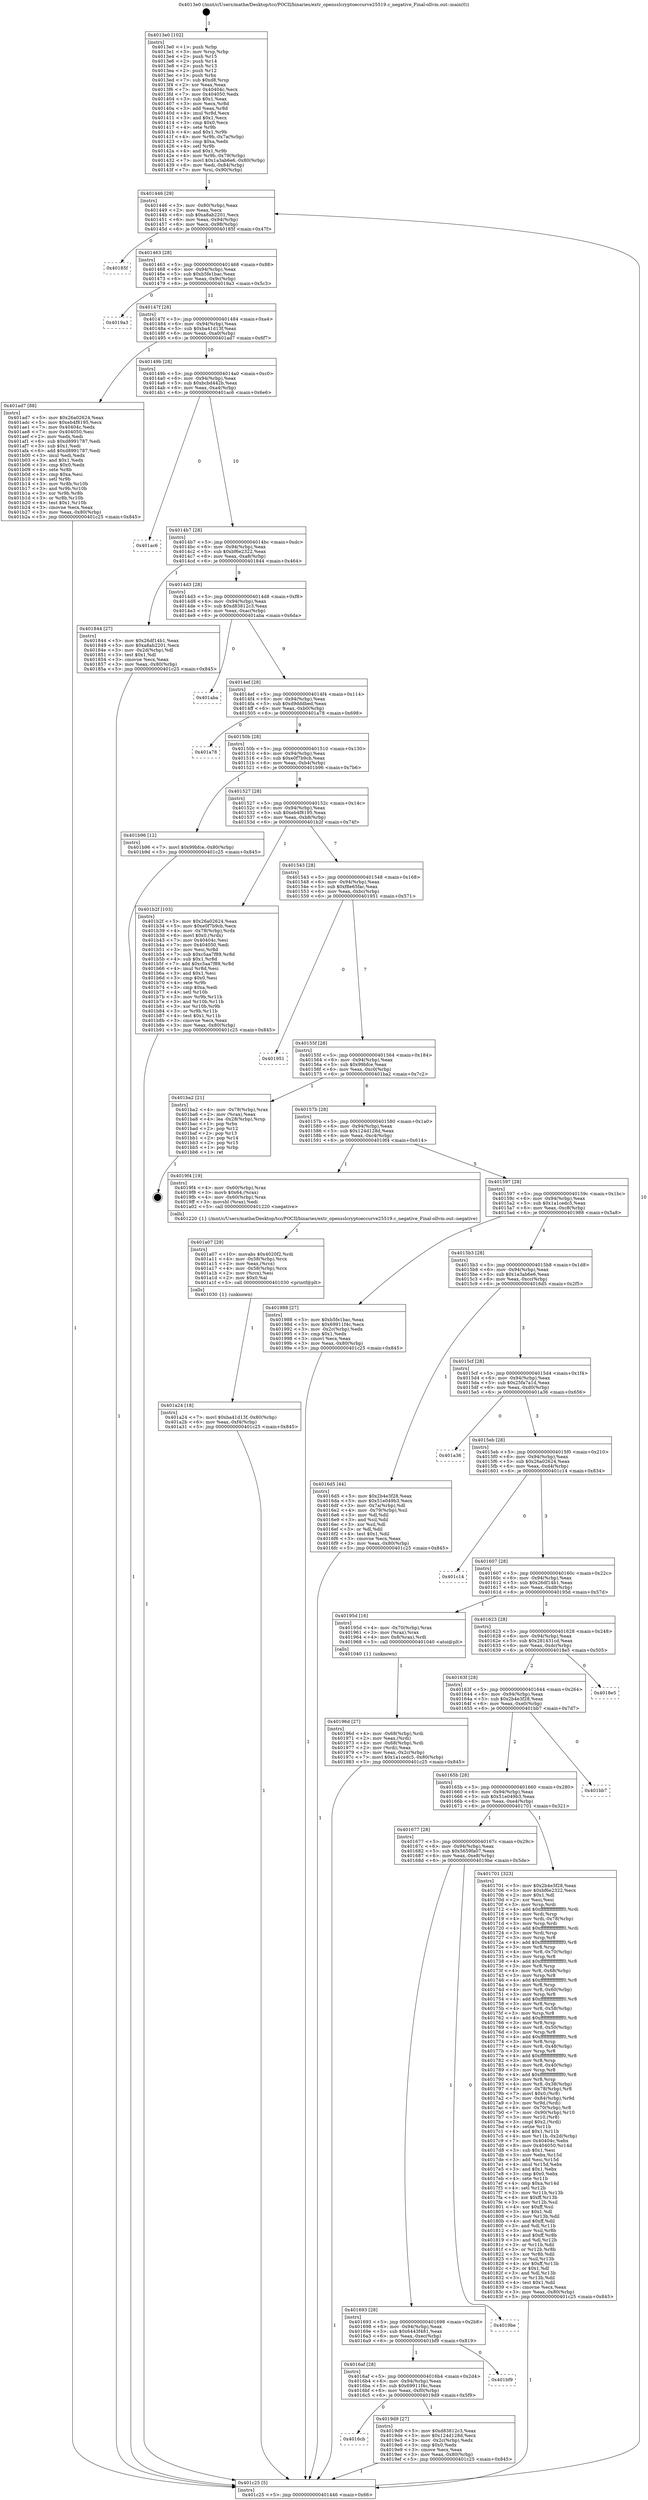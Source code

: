 digraph "0x4013e0" {
  label = "0x4013e0 (/mnt/c/Users/mathe/Desktop/tcc/POCII/binaries/extr_opensslcryptoeccurve25519.c_negative_Final-ollvm.out::main(0))"
  labelloc = "t"
  node[shape=record]

  Entry [label="",width=0.3,height=0.3,shape=circle,fillcolor=black,style=filled]
  "0x401446" [label="{
     0x401446 [29]\l
     | [instrs]\l
     &nbsp;&nbsp;0x401446 \<+3\>: mov -0x80(%rbp),%eax\l
     &nbsp;&nbsp;0x401449 \<+2\>: mov %eax,%ecx\l
     &nbsp;&nbsp;0x40144b \<+6\>: sub $0xa8ab2201,%ecx\l
     &nbsp;&nbsp;0x401451 \<+6\>: mov %eax,-0x94(%rbp)\l
     &nbsp;&nbsp;0x401457 \<+6\>: mov %ecx,-0x98(%rbp)\l
     &nbsp;&nbsp;0x40145d \<+6\>: je 000000000040185f \<main+0x47f\>\l
  }"]
  "0x40185f" [label="{
     0x40185f\l
  }", style=dashed]
  "0x401463" [label="{
     0x401463 [28]\l
     | [instrs]\l
     &nbsp;&nbsp;0x401463 \<+5\>: jmp 0000000000401468 \<main+0x88\>\l
     &nbsp;&nbsp;0x401468 \<+6\>: mov -0x94(%rbp),%eax\l
     &nbsp;&nbsp;0x40146e \<+5\>: sub $0xb5fe1bac,%eax\l
     &nbsp;&nbsp;0x401473 \<+6\>: mov %eax,-0x9c(%rbp)\l
     &nbsp;&nbsp;0x401479 \<+6\>: je 00000000004019a3 \<main+0x5c3\>\l
  }"]
  Exit [label="",width=0.3,height=0.3,shape=circle,fillcolor=black,style=filled,peripheries=2]
  "0x4019a3" [label="{
     0x4019a3\l
  }", style=dashed]
  "0x40147f" [label="{
     0x40147f [28]\l
     | [instrs]\l
     &nbsp;&nbsp;0x40147f \<+5\>: jmp 0000000000401484 \<main+0xa4\>\l
     &nbsp;&nbsp;0x401484 \<+6\>: mov -0x94(%rbp),%eax\l
     &nbsp;&nbsp;0x40148a \<+5\>: sub $0xba41d13f,%eax\l
     &nbsp;&nbsp;0x40148f \<+6\>: mov %eax,-0xa0(%rbp)\l
     &nbsp;&nbsp;0x401495 \<+6\>: je 0000000000401ad7 \<main+0x6f7\>\l
  }"]
  "0x401a24" [label="{
     0x401a24 [18]\l
     | [instrs]\l
     &nbsp;&nbsp;0x401a24 \<+7\>: movl $0xba41d13f,-0x80(%rbp)\l
     &nbsp;&nbsp;0x401a2b \<+6\>: mov %eax,-0xf4(%rbp)\l
     &nbsp;&nbsp;0x401a31 \<+5\>: jmp 0000000000401c25 \<main+0x845\>\l
  }"]
  "0x401ad7" [label="{
     0x401ad7 [88]\l
     | [instrs]\l
     &nbsp;&nbsp;0x401ad7 \<+5\>: mov $0x26a02624,%eax\l
     &nbsp;&nbsp;0x401adc \<+5\>: mov $0xeb4f8195,%ecx\l
     &nbsp;&nbsp;0x401ae1 \<+7\>: mov 0x40404c,%edx\l
     &nbsp;&nbsp;0x401ae8 \<+7\>: mov 0x404050,%esi\l
     &nbsp;&nbsp;0x401aef \<+2\>: mov %edx,%edi\l
     &nbsp;&nbsp;0x401af1 \<+6\>: sub $0xd8991787,%edi\l
     &nbsp;&nbsp;0x401af7 \<+3\>: sub $0x1,%edi\l
     &nbsp;&nbsp;0x401afa \<+6\>: add $0xd8991787,%edi\l
     &nbsp;&nbsp;0x401b00 \<+3\>: imul %edi,%edx\l
     &nbsp;&nbsp;0x401b03 \<+3\>: and $0x1,%edx\l
     &nbsp;&nbsp;0x401b06 \<+3\>: cmp $0x0,%edx\l
     &nbsp;&nbsp;0x401b09 \<+4\>: sete %r8b\l
     &nbsp;&nbsp;0x401b0d \<+3\>: cmp $0xa,%esi\l
     &nbsp;&nbsp;0x401b10 \<+4\>: setl %r9b\l
     &nbsp;&nbsp;0x401b14 \<+3\>: mov %r8b,%r10b\l
     &nbsp;&nbsp;0x401b17 \<+3\>: and %r9b,%r10b\l
     &nbsp;&nbsp;0x401b1a \<+3\>: xor %r9b,%r8b\l
     &nbsp;&nbsp;0x401b1d \<+3\>: or %r8b,%r10b\l
     &nbsp;&nbsp;0x401b20 \<+4\>: test $0x1,%r10b\l
     &nbsp;&nbsp;0x401b24 \<+3\>: cmovne %ecx,%eax\l
     &nbsp;&nbsp;0x401b27 \<+3\>: mov %eax,-0x80(%rbp)\l
     &nbsp;&nbsp;0x401b2a \<+5\>: jmp 0000000000401c25 \<main+0x845\>\l
  }"]
  "0x40149b" [label="{
     0x40149b [28]\l
     | [instrs]\l
     &nbsp;&nbsp;0x40149b \<+5\>: jmp 00000000004014a0 \<main+0xc0\>\l
     &nbsp;&nbsp;0x4014a0 \<+6\>: mov -0x94(%rbp),%eax\l
     &nbsp;&nbsp;0x4014a6 \<+5\>: sub $0xbcbd442b,%eax\l
     &nbsp;&nbsp;0x4014ab \<+6\>: mov %eax,-0xa4(%rbp)\l
     &nbsp;&nbsp;0x4014b1 \<+6\>: je 0000000000401ac6 \<main+0x6e6\>\l
  }"]
  "0x401a07" [label="{
     0x401a07 [29]\l
     | [instrs]\l
     &nbsp;&nbsp;0x401a07 \<+10\>: movabs $0x4020f2,%rdi\l
     &nbsp;&nbsp;0x401a11 \<+4\>: mov -0x58(%rbp),%rcx\l
     &nbsp;&nbsp;0x401a15 \<+2\>: mov %eax,(%rcx)\l
     &nbsp;&nbsp;0x401a17 \<+4\>: mov -0x58(%rbp),%rcx\l
     &nbsp;&nbsp;0x401a1b \<+2\>: mov (%rcx),%esi\l
     &nbsp;&nbsp;0x401a1d \<+2\>: mov $0x0,%al\l
     &nbsp;&nbsp;0x401a1f \<+5\>: call 0000000000401030 \<printf@plt\>\l
     | [calls]\l
     &nbsp;&nbsp;0x401030 \{1\} (unknown)\l
  }"]
  "0x401ac6" [label="{
     0x401ac6\l
  }", style=dashed]
  "0x4014b7" [label="{
     0x4014b7 [28]\l
     | [instrs]\l
     &nbsp;&nbsp;0x4014b7 \<+5\>: jmp 00000000004014bc \<main+0xdc\>\l
     &nbsp;&nbsp;0x4014bc \<+6\>: mov -0x94(%rbp),%eax\l
     &nbsp;&nbsp;0x4014c2 \<+5\>: sub $0xbf6e2322,%eax\l
     &nbsp;&nbsp;0x4014c7 \<+6\>: mov %eax,-0xa8(%rbp)\l
     &nbsp;&nbsp;0x4014cd \<+6\>: je 0000000000401844 \<main+0x464\>\l
  }"]
  "0x4016cb" [label="{
     0x4016cb\l
  }", style=dashed]
  "0x401844" [label="{
     0x401844 [27]\l
     | [instrs]\l
     &nbsp;&nbsp;0x401844 \<+5\>: mov $0x26df14b1,%eax\l
     &nbsp;&nbsp;0x401849 \<+5\>: mov $0xa8ab2201,%ecx\l
     &nbsp;&nbsp;0x40184e \<+3\>: mov -0x2d(%rbp),%dl\l
     &nbsp;&nbsp;0x401851 \<+3\>: test $0x1,%dl\l
     &nbsp;&nbsp;0x401854 \<+3\>: cmovne %ecx,%eax\l
     &nbsp;&nbsp;0x401857 \<+3\>: mov %eax,-0x80(%rbp)\l
     &nbsp;&nbsp;0x40185a \<+5\>: jmp 0000000000401c25 \<main+0x845\>\l
  }"]
  "0x4014d3" [label="{
     0x4014d3 [28]\l
     | [instrs]\l
     &nbsp;&nbsp;0x4014d3 \<+5\>: jmp 00000000004014d8 \<main+0xf8\>\l
     &nbsp;&nbsp;0x4014d8 \<+6\>: mov -0x94(%rbp),%eax\l
     &nbsp;&nbsp;0x4014de \<+5\>: sub $0xd83812c3,%eax\l
     &nbsp;&nbsp;0x4014e3 \<+6\>: mov %eax,-0xac(%rbp)\l
     &nbsp;&nbsp;0x4014e9 \<+6\>: je 0000000000401aba \<main+0x6da\>\l
  }"]
  "0x4019d9" [label="{
     0x4019d9 [27]\l
     | [instrs]\l
     &nbsp;&nbsp;0x4019d9 \<+5\>: mov $0xd83812c3,%eax\l
     &nbsp;&nbsp;0x4019de \<+5\>: mov $0x124d128d,%ecx\l
     &nbsp;&nbsp;0x4019e3 \<+3\>: mov -0x2c(%rbp),%edx\l
     &nbsp;&nbsp;0x4019e6 \<+3\>: cmp $0x0,%edx\l
     &nbsp;&nbsp;0x4019e9 \<+3\>: cmove %ecx,%eax\l
     &nbsp;&nbsp;0x4019ec \<+3\>: mov %eax,-0x80(%rbp)\l
     &nbsp;&nbsp;0x4019ef \<+5\>: jmp 0000000000401c25 \<main+0x845\>\l
  }"]
  "0x401aba" [label="{
     0x401aba\l
  }", style=dashed]
  "0x4014ef" [label="{
     0x4014ef [28]\l
     | [instrs]\l
     &nbsp;&nbsp;0x4014ef \<+5\>: jmp 00000000004014f4 \<main+0x114\>\l
     &nbsp;&nbsp;0x4014f4 \<+6\>: mov -0x94(%rbp),%eax\l
     &nbsp;&nbsp;0x4014fa \<+5\>: sub $0xd9dddbed,%eax\l
     &nbsp;&nbsp;0x4014ff \<+6\>: mov %eax,-0xb0(%rbp)\l
     &nbsp;&nbsp;0x401505 \<+6\>: je 0000000000401a78 \<main+0x698\>\l
  }"]
  "0x4016af" [label="{
     0x4016af [28]\l
     | [instrs]\l
     &nbsp;&nbsp;0x4016af \<+5\>: jmp 00000000004016b4 \<main+0x2d4\>\l
     &nbsp;&nbsp;0x4016b4 \<+6\>: mov -0x94(%rbp),%eax\l
     &nbsp;&nbsp;0x4016ba \<+5\>: sub $0x69911f4c,%eax\l
     &nbsp;&nbsp;0x4016bf \<+6\>: mov %eax,-0xf0(%rbp)\l
     &nbsp;&nbsp;0x4016c5 \<+6\>: je 00000000004019d9 \<main+0x5f9\>\l
  }"]
  "0x401a78" [label="{
     0x401a78\l
  }", style=dashed]
  "0x40150b" [label="{
     0x40150b [28]\l
     | [instrs]\l
     &nbsp;&nbsp;0x40150b \<+5\>: jmp 0000000000401510 \<main+0x130\>\l
     &nbsp;&nbsp;0x401510 \<+6\>: mov -0x94(%rbp),%eax\l
     &nbsp;&nbsp;0x401516 \<+5\>: sub $0xe0f7b9cb,%eax\l
     &nbsp;&nbsp;0x40151b \<+6\>: mov %eax,-0xb4(%rbp)\l
     &nbsp;&nbsp;0x401521 \<+6\>: je 0000000000401b96 \<main+0x7b6\>\l
  }"]
  "0x401bf9" [label="{
     0x401bf9\l
  }", style=dashed]
  "0x401b96" [label="{
     0x401b96 [12]\l
     | [instrs]\l
     &nbsp;&nbsp;0x401b96 \<+7\>: movl $0x99bfce,-0x80(%rbp)\l
     &nbsp;&nbsp;0x401b9d \<+5\>: jmp 0000000000401c25 \<main+0x845\>\l
  }"]
  "0x401527" [label="{
     0x401527 [28]\l
     | [instrs]\l
     &nbsp;&nbsp;0x401527 \<+5\>: jmp 000000000040152c \<main+0x14c\>\l
     &nbsp;&nbsp;0x40152c \<+6\>: mov -0x94(%rbp),%eax\l
     &nbsp;&nbsp;0x401532 \<+5\>: sub $0xeb4f8195,%eax\l
     &nbsp;&nbsp;0x401537 \<+6\>: mov %eax,-0xb8(%rbp)\l
     &nbsp;&nbsp;0x40153d \<+6\>: je 0000000000401b2f \<main+0x74f\>\l
  }"]
  "0x401693" [label="{
     0x401693 [28]\l
     | [instrs]\l
     &nbsp;&nbsp;0x401693 \<+5\>: jmp 0000000000401698 \<main+0x2b8\>\l
     &nbsp;&nbsp;0x401698 \<+6\>: mov -0x94(%rbp),%eax\l
     &nbsp;&nbsp;0x40169e \<+5\>: sub $0x6443f481,%eax\l
     &nbsp;&nbsp;0x4016a3 \<+6\>: mov %eax,-0xec(%rbp)\l
     &nbsp;&nbsp;0x4016a9 \<+6\>: je 0000000000401bf9 \<main+0x819\>\l
  }"]
  "0x401b2f" [label="{
     0x401b2f [103]\l
     | [instrs]\l
     &nbsp;&nbsp;0x401b2f \<+5\>: mov $0x26a02624,%eax\l
     &nbsp;&nbsp;0x401b34 \<+5\>: mov $0xe0f7b9cb,%ecx\l
     &nbsp;&nbsp;0x401b39 \<+4\>: mov -0x78(%rbp),%rdx\l
     &nbsp;&nbsp;0x401b3d \<+6\>: movl $0x0,(%rdx)\l
     &nbsp;&nbsp;0x401b43 \<+7\>: mov 0x40404c,%esi\l
     &nbsp;&nbsp;0x401b4a \<+7\>: mov 0x404050,%edi\l
     &nbsp;&nbsp;0x401b51 \<+3\>: mov %esi,%r8d\l
     &nbsp;&nbsp;0x401b54 \<+7\>: sub $0xc5aa7f89,%r8d\l
     &nbsp;&nbsp;0x401b5b \<+4\>: sub $0x1,%r8d\l
     &nbsp;&nbsp;0x401b5f \<+7\>: add $0xc5aa7f89,%r8d\l
     &nbsp;&nbsp;0x401b66 \<+4\>: imul %r8d,%esi\l
     &nbsp;&nbsp;0x401b6a \<+3\>: and $0x1,%esi\l
     &nbsp;&nbsp;0x401b6d \<+3\>: cmp $0x0,%esi\l
     &nbsp;&nbsp;0x401b70 \<+4\>: sete %r9b\l
     &nbsp;&nbsp;0x401b74 \<+3\>: cmp $0xa,%edi\l
     &nbsp;&nbsp;0x401b77 \<+4\>: setl %r10b\l
     &nbsp;&nbsp;0x401b7b \<+3\>: mov %r9b,%r11b\l
     &nbsp;&nbsp;0x401b7e \<+3\>: and %r10b,%r11b\l
     &nbsp;&nbsp;0x401b81 \<+3\>: xor %r10b,%r9b\l
     &nbsp;&nbsp;0x401b84 \<+3\>: or %r9b,%r11b\l
     &nbsp;&nbsp;0x401b87 \<+4\>: test $0x1,%r11b\l
     &nbsp;&nbsp;0x401b8b \<+3\>: cmovne %ecx,%eax\l
     &nbsp;&nbsp;0x401b8e \<+3\>: mov %eax,-0x80(%rbp)\l
     &nbsp;&nbsp;0x401b91 \<+5\>: jmp 0000000000401c25 \<main+0x845\>\l
  }"]
  "0x401543" [label="{
     0x401543 [28]\l
     | [instrs]\l
     &nbsp;&nbsp;0x401543 \<+5\>: jmp 0000000000401548 \<main+0x168\>\l
     &nbsp;&nbsp;0x401548 \<+6\>: mov -0x94(%rbp),%eax\l
     &nbsp;&nbsp;0x40154e \<+5\>: sub $0xf8e65fac,%eax\l
     &nbsp;&nbsp;0x401553 \<+6\>: mov %eax,-0xbc(%rbp)\l
     &nbsp;&nbsp;0x401559 \<+6\>: je 0000000000401951 \<main+0x571\>\l
  }"]
  "0x4019be" [label="{
     0x4019be\l
  }", style=dashed]
  "0x401951" [label="{
     0x401951\l
  }", style=dashed]
  "0x40155f" [label="{
     0x40155f [28]\l
     | [instrs]\l
     &nbsp;&nbsp;0x40155f \<+5\>: jmp 0000000000401564 \<main+0x184\>\l
     &nbsp;&nbsp;0x401564 \<+6\>: mov -0x94(%rbp),%eax\l
     &nbsp;&nbsp;0x40156a \<+5\>: sub $0x99bfce,%eax\l
     &nbsp;&nbsp;0x40156f \<+6\>: mov %eax,-0xc0(%rbp)\l
     &nbsp;&nbsp;0x401575 \<+6\>: je 0000000000401ba2 \<main+0x7c2\>\l
  }"]
  "0x40196d" [label="{
     0x40196d [27]\l
     | [instrs]\l
     &nbsp;&nbsp;0x40196d \<+4\>: mov -0x68(%rbp),%rdi\l
     &nbsp;&nbsp;0x401971 \<+2\>: mov %eax,(%rdi)\l
     &nbsp;&nbsp;0x401973 \<+4\>: mov -0x68(%rbp),%rdi\l
     &nbsp;&nbsp;0x401977 \<+2\>: mov (%rdi),%eax\l
     &nbsp;&nbsp;0x401979 \<+3\>: mov %eax,-0x2c(%rbp)\l
     &nbsp;&nbsp;0x40197c \<+7\>: movl $0x1a1cedc5,-0x80(%rbp)\l
     &nbsp;&nbsp;0x401983 \<+5\>: jmp 0000000000401c25 \<main+0x845\>\l
  }"]
  "0x401ba2" [label="{
     0x401ba2 [21]\l
     | [instrs]\l
     &nbsp;&nbsp;0x401ba2 \<+4\>: mov -0x78(%rbp),%rax\l
     &nbsp;&nbsp;0x401ba6 \<+2\>: mov (%rax),%eax\l
     &nbsp;&nbsp;0x401ba8 \<+4\>: lea -0x28(%rbp),%rsp\l
     &nbsp;&nbsp;0x401bac \<+1\>: pop %rbx\l
     &nbsp;&nbsp;0x401bad \<+2\>: pop %r12\l
     &nbsp;&nbsp;0x401baf \<+2\>: pop %r13\l
     &nbsp;&nbsp;0x401bb1 \<+2\>: pop %r14\l
     &nbsp;&nbsp;0x401bb3 \<+2\>: pop %r15\l
     &nbsp;&nbsp;0x401bb5 \<+1\>: pop %rbp\l
     &nbsp;&nbsp;0x401bb6 \<+1\>: ret\l
  }"]
  "0x40157b" [label="{
     0x40157b [28]\l
     | [instrs]\l
     &nbsp;&nbsp;0x40157b \<+5\>: jmp 0000000000401580 \<main+0x1a0\>\l
     &nbsp;&nbsp;0x401580 \<+6\>: mov -0x94(%rbp),%eax\l
     &nbsp;&nbsp;0x401586 \<+5\>: sub $0x124d128d,%eax\l
     &nbsp;&nbsp;0x40158b \<+6\>: mov %eax,-0xc4(%rbp)\l
     &nbsp;&nbsp;0x401591 \<+6\>: je 00000000004019f4 \<main+0x614\>\l
  }"]
  "0x401677" [label="{
     0x401677 [28]\l
     | [instrs]\l
     &nbsp;&nbsp;0x401677 \<+5\>: jmp 000000000040167c \<main+0x29c\>\l
     &nbsp;&nbsp;0x40167c \<+6\>: mov -0x94(%rbp),%eax\l
     &nbsp;&nbsp;0x401682 \<+5\>: sub $0x5659fa07,%eax\l
     &nbsp;&nbsp;0x401687 \<+6\>: mov %eax,-0xe8(%rbp)\l
     &nbsp;&nbsp;0x40168d \<+6\>: je 00000000004019be \<main+0x5de\>\l
  }"]
  "0x4019f4" [label="{
     0x4019f4 [19]\l
     | [instrs]\l
     &nbsp;&nbsp;0x4019f4 \<+4\>: mov -0x60(%rbp),%rax\l
     &nbsp;&nbsp;0x4019f8 \<+3\>: movb $0x64,(%rax)\l
     &nbsp;&nbsp;0x4019fb \<+4\>: mov -0x60(%rbp),%rax\l
     &nbsp;&nbsp;0x4019ff \<+3\>: movsbl (%rax),%edi\l
     &nbsp;&nbsp;0x401a02 \<+5\>: call 0000000000401220 \<negative\>\l
     | [calls]\l
     &nbsp;&nbsp;0x401220 \{1\} (/mnt/c/Users/mathe/Desktop/tcc/POCII/binaries/extr_opensslcryptoeccurve25519.c_negative_Final-ollvm.out::negative)\l
  }"]
  "0x401597" [label="{
     0x401597 [28]\l
     | [instrs]\l
     &nbsp;&nbsp;0x401597 \<+5\>: jmp 000000000040159c \<main+0x1bc\>\l
     &nbsp;&nbsp;0x40159c \<+6\>: mov -0x94(%rbp),%eax\l
     &nbsp;&nbsp;0x4015a2 \<+5\>: sub $0x1a1cedc5,%eax\l
     &nbsp;&nbsp;0x4015a7 \<+6\>: mov %eax,-0xc8(%rbp)\l
     &nbsp;&nbsp;0x4015ad \<+6\>: je 0000000000401988 \<main+0x5a8\>\l
  }"]
  "0x401701" [label="{
     0x401701 [323]\l
     | [instrs]\l
     &nbsp;&nbsp;0x401701 \<+5\>: mov $0x2b4e3f28,%eax\l
     &nbsp;&nbsp;0x401706 \<+5\>: mov $0xbf6e2322,%ecx\l
     &nbsp;&nbsp;0x40170b \<+2\>: mov $0x1,%dl\l
     &nbsp;&nbsp;0x40170d \<+2\>: xor %esi,%esi\l
     &nbsp;&nbsp;0x40170f \<+3\>: mov %rsp,%rdi\l
     &nbsp;&nbsp;0x401712 \<+4\>: add $0xfffffffffffffff0,%rdi\l
     &nbsp;&nbsp;0x401716 \<+3\>: mov %rdi,%rsp\l
     &nbsp;&nbsp;0x401719 \<+4\>: mov %rdi,-0x78(%rbp)\l
     &nbsp;&nbsp;0x40171d \<+3\>: mov %rsp,%rdi\l
     &nbsp;&nbsp;0x401720 \<+4\>: add $0xfffffffffffffff0,%rdi\l
     &nbsp;&nbsp;0x401724 \<+3\>: mov %rdi,%rsp\l
     &nbsp;&nbsp;0x401727 \<+3\>: mov %rsp,%r8\l
     &nbsp;&nbsp;0x40172a \<+4\>: add $0xfffffffffffffff0,%r8\l
     &nbsp;&nbsp;0x40172e \<+3\>: mov %r8,%rsp\l
     &nbsp;&nbsp;0x401731 \<+4\>: mov %r8,-0x70(%rbp)\l
     &nbsp;&nbsp;0x401735 \<+3\>: mov %rsp,%r8\l
     &nbsp;&nbsp;0x401738 \<+4\>: add $0xfffffffffffffff0,%r8\l
     &nbsp;&nbsp;0x40173c \<+3\>: mov %r8,%rsp\l
     &nbsp;&nbsp;0x40173f \<+4\>: mov %r8,-0x68(%rbp)\l
     &nbsp;&nbsp;0x401743 \<+3\>: mov %rsp,%r8\l
     &nbsp;&nbsp;0x401746 \<+4\>: add $0xfffffffffffffff0,%r8\l
     &nbsp;&nbsp;0x40174a \<+3\>: mov %r8,%rsp\l
     &nbsp;&nbsp;0x40174d \<+4\>: mov %r8,-0x60(%rbp)\l
     &nbsp;&nbsp;0x401751 \<+3\>: mov %rsp,%r8\l
     &nbsp;&nbsp;0x401754 \<+4\>: add $0xfffffffffffffff0,%r8\l
     &nbsp;&nbsp;0x401758 \<+3\>: mov %r8,%rsp\l
     &nbsp;&nbsp;0x40175b \<+4\>: mov %r8,-0x58(%rbp)\l
     &nbsp;&nbsp;0x40175f \<+3\>: mov %rsp,%r8\l
     &nbsp;&nbsp;0x401762 \<+4\>: add $0xfffffffffffffff0,%r8\l
     &nbsp;&nbsp;0x401766 \<+3\>: mov %r8,%rsp\l
     &nbsp;&nbsp;0x401769 \<+4\>: mov %r8,-0x50(%rbp)\l
     &nbsp;&nbsp;0x40176d \<+3\>: mov %rsp,%r8\l
     &nbsp;&nbsp;0x401770 \<+4\>: add $0xfffffffffffffff0,%r8\l
     &nbsp;&nbsp;0x401774 \<+3\>: mov %r8,%rsp\l
     &nbsp;&nbsp;0x401777 \<+4\>: mov %r8,-0x48(%rbp)\l
     &nbsp;&nbsp;0x40177b \<+3\>: mov %rsp,%r8\l
     &nbsp;&nbsp;0x40177e \<+4\>: add $0xfffffffffffffff0,%r8\l
     &nbsp;&nbsp;0x401782 \<+3\>: mov %r8,%rsp\l
     &nbsp;&nbsp;0x401785 \<+4\>: mov %r8,-0x40(%rbp)\l
     &nbsp;&nbsp;0x401789 \<+3\>: mov %rsp,%r8\l
     &nbsp;&nbsp;0x40178c \<+4\>: add $0xfffffffffffffff0,%r8\l
     &nbsp;&nbsp;0x401790 \<+3\>: mov %r8,%rsp\l
     &nbsp;&nbsp;0x401793 \<+4\>: mov %r8,-0x38(%rbp)\l
     &nbsp;&nbsp;0x401797 \<+4\>: mov -0x78(%rbp),%r8\l
     &nbsp;&nbsp;0x40179b \<+7\>: movl $0x0,(%r8)\l
     &nbsp;&nbsp;0x4017a2 \<+7\>: mov -0x84(%rbp),%r9d\l
     &nbsp;&nbsp;0x4017a9 \<+3\>: mov %r9d,(%rdi)\l
     &nbsp;&nbsp;0x4017ac \<+4\>: mov -0x70(%rbp),%r8\l
     &nbsp;&nbsp;0x4017b0 \<+7\>: mov -0x90(%rbp),%r10\l
     &nbsp;&nbsp;0x4017b7 \<+3\>: mov %r10,(%r8)\l
     &nbsp;&nbsp;0x4017ba \<+3\>: cmpl $0x2,(%rdi)\l
     &nbsp;&nbsp;0x4017bd \<+4\>: setne %r11b\l
     &nbsp;&nbsp;0x4017c1 \<+4\>: and $0x1,%r11b\l
     &nbsp;&nbsp;0x4017c5 \<+4\>: mov %r11b,-0x2d(%rbp)\l
     &nbsp;&nbsp;0x4017c9 \<+7\>: mov 0x40404c,%ebx\l
     &nbsp;&nbsp;0x4017d0 \<+8\>: mov 0x404050,%r14d\l
     &nbsp;&nbsp;0x4017d8 \<+3\>: sub $0x1,%esi\l
     &nbsp;&nbsp;0x4017db \<+3\>: mov %ebx,%r15d\l
     &nbsp;&nbsp;0x4017de \<+3\>: add %esi,%r15d\l
     &nbsp;&nbsp;0x4017e1 \<+4\>: imul %r15d,%ebx\l
     &nbsp;&nbsp;0x4017e5 \<+3\>: and $0x1,%ebx\l
     &nbsp;&nbsp;0x4017e8 \<+3\>: cmp $0x0,%ebx\l
     &nbsp;&nbsp;0x4017eb \<+4\>: sete %r11b\l
     &nbsp;&nbsp;0x4017ef \<+4\>: cmp $0xa,%r14d\l
     &nbsp;&nbsp;0x4017f3 \<+4\>: setl %r12b\l
     &nbsp;&nbsp;0x4017f7 \<+3\>: mov %r11b,%r13b\l
     &nbsp;&nbsp;0x4017fa \<+4\>: xor $0xff,%r13b\l
     &nbsp;&nbsp;0x4017fe \<+3\>: mov %r12b,%sil\l
     &nbsp;&nbsp;0x401801 \<+4\>: xor $0xff,%sil\l
     &nbsp;&nbsp;0x401805 \<+3\>: xor $0x1,%dl\l
     &nbsp;&nbsp;0x401808 \<+3\>: mov %r13b,%dil\l
     &nbsp;&nbsp;0x40180b \<+4\>: and $0xff,%dil\l
     &nbsp;&nbsp;0x40180f \<+3\>: and %dl,%r11b\l
     &nbsp;&nbsp;0x401812 \<+3\>: mov %sil,%r8b\l
     &nbsp;&nbsp;0x401815 \<+4\>: and $0xff,%r8b\l
     &nbsp;&nbsp;0x401819 \<+3\>: and %dl,%r12b\l
     &nbsp;&nbsp;0x40181c \<+3\>: or %r11b,%dil\l
     &nbsp;&nbsp;0x40181f \<+3\>: or %r12b,%r8b\l
     &nbsp;&nbsp;0x401822 \<+3\>: xor %r8b,%dil\l
     &nbsp;&nbsp;0x401825 \<+3\>: or %sil,%r13b\l
     &nbsp;&nbsp;0x401828 \<+4\>: xor $0xff,%r13b\l
     &nbsp;&nbsp;0x40182c \<+3\>: or $0x1,%dl\l
     &nbsp;&nbsp;0x40182f \<+3\>: and %dl,%r13b\l
     &nbsp;&nbsp;0x401832 \<+3\>: or %r13b,%dil\l
     &nbsp;&nbsp;0x401835 \<+4\>: test $0x1,%dil\l
     &nbsp;&nbsp;0x401839 \<+3\>: cmovne %ecx,%eax\l
     &nbsp;&nbsp;0x40183c \<+3\>: mov %eax,-0x80(%rbp)\l
     &nbsp;&nbsp;0x40183f \<+5\>: jmp 0000000000401c25 \<main+0x845\>\l
  }"]
  "0x401988" [label="{
     0x401988 [27]\l
     | [instrs]\l
     &nbsp;&nbsp;0x401988 \<+5\>: mov $0xb5fe1bac,%eax\l
     &nbsp;&nbsp;0x40198d \<+5\>: mov $0x69911f4c,%ecx\l
     &nbsp;&nbsp;0x401992 \<+3\>: mov -0x2c(%rbp),%edx\l
     &nbsp;&nbsp;0x401995 \<+3\>: cmp $0x1,%edx\l
     &nbsp;&nbsp;0x401998 \<+3\>: cmovl %ecx,%eax\l
     &nbsp;&nbsp;0x40199b \<+3\>: mov %eax,-0x80(%rbp)\l
     &nbsp;&nbsp;0x40199e \<+5\>: jmp 0000000000401c25 \<main+0x845\>\l
  }"]
  "0x4015b3" [label="{
     0x4015b3 [28]\l
     | [instrs]\l
     &nbsp;&nbsp;0x4015b3 \<+5\>: jmp 00000000004015b8 \<main+0x1d8\>\l
     &nbsp;&nbsp;0x4015b8 \<+6\>: mov -0x94(%rbp),%eax\l
     &nbsp;&nbsp;0x4015be \<+5\>: sub $0x1a3ab6e6,%eax\l
     &nbsp;&nbsp;0x4015c3 \<+6\>: mov %eax,-0xcc(%rbp)\l
     &nbsp;&nbsp;0x4015c9 \<+6\>: je 00000000004016d5 \<main+0x2f5\>\l
  }"]
  "0x40165b" [label="{
     0x40165b [28]\l
     | [instrs]\l
     &nbsp;&nbsp;0x40165b \<+5\>: jmp 0000000000401660 \<main+0x280\>\l
     &nbsp;&nbsp;0x401660 \<+6\>: mov -0x94(%rbp),%eax\l
     &nbsp;&nbsp;0x401666 \<+5\>: sub $0x51e049b3,%eax\l
     &nbsp;&nbsp;0x40166b \<+6\>: mov %eax,-0xe4(%rbp)\l
     &nbsp;&nbsp;0x401671 \<+6\>: je 0000000000401701 \<main+0x321\>\l
  }"]
  "0x4016d5" [label="{
     0x4016d5 [44]\l
     | [instrs]\l
     &nbsp;&nbsp;0x4016d5 \<+5\>: mov $0x2b4e3f28,%eax\l
     &nbsp;&nbsp;0x4016da \<+5\>: mov $0x51e049b3,%ecx\l
     &nbsp;&nbsp;0x4016df \<+3\>: mov -0x7a(%rbp),%dl\l
     &nbsp;&nbsp;0x4016e2 \<+4\>: mov -0x79(%rbp),%sil\l
     &nbsp;&nbsp;0x4016e6 \<+3\>: mov %dl,%dil\l
     &nbsp;&nbsp;0x4016e9 \<+3\>: and %sil,%dil\l
     &nbsp;&nbsp;0x4016ec \<+3\>: xor %sil,%dl\l
     &nbsp;&nbsp;0x4016ef \<+3\>: or %dl,%dil\l
     &nbsp;&nbsp;0x4016f2 \<+4\>: test $0x1,%dil\l
     &nbsp;&nbsp;0x4016f6 \<+3\>: cmovne %ecx,%eax\l
     &nbsp;&nbsp;0x4016f9 \<+3\>: mov %eax,-0x80(%rbp)\l
     &nbsp;&nbsp;0x4016fc \<+5\>: jmp 0000000000401c25 \<main+0x845\>\l
  }"]
  "0x4015cf" [label="{
     0x4015cf [28]\l
     | [instrs]\l
     &nbsp;&nbsp;0x4015cf \<+5\>: jmp 00000000004015d4 \<main+0x1f4\>\l
     &nbsp;&nbsp;0x4015d4 \<+6\>: mov -0x94(%rbp),%eax\l
     &nbsp;&nbsp;0x4015da \<+5\>: sub $0x25fa7a1d,%eax\l
     &nbsp;&nbsp;0x4015df \<+6\>: mov %eax,-0xd0(%rbp)\l
     &nbsp;&nbsp;0x4015e5 \<+6\>: je 0000000000401a36 \<main+0x656\>\l
  }"]
  "0x401c25" [label="{
     0x401c25 [5]\l
     | [instrs]\l
     &nbsp;&nbsp;0x401c25 \<+5\>: jmp 0000000000401446 \<main+0x66\>\l
  }"]
  "0x4013e0" [label="{
     0x4013e0 [102]\l
     | [instrs]\l
     &nbsp;&nbsp;0x4013e0 \<+1\>: push %rbp\l
     &nbsp;&nbsp;0x4013e1 \<+3\>: mov %rsp,%rbp\l
     &nbsp;&nbsp;0x4013e4 \<+2\>: push %r15\l
     &nbsp;&nbsp;0x4013e6 \<+2\>: push %r14\l
     &nbsp;&nbsp;0x4013e8 \<+2\>: push %r13\l
     &nbsp;&nbsp;0x4013ea \<+2\>: push %r12\l
     &nbsp;&nbsp;0x4013ec \<+1\>: push %rbx\l
     &nbsp;&nbsp;0x4013ed \<+7\>: sub $0xd8,%rsp\l
     &nbsp;&nbsp;0x4013f4 \<+2\>: xor %eax,%eax\l
     &nbsp;&nbsp;0x4013f6 \<+7\>: mov 0x40404c,%ecx\l
     &nbsp;&nbsp;0x4013fd \<+7\>: mov 0x404050,%edx\l
     &nbsp;&nbsp;0x401404 \<+3\>: sub $0x1,%eax\l
     &nbsp;&nbsp;0x401407 \<+3\>: mov %ecx,%r8d\l
     &nbsp;&nbsp;0x40140a \<+3\>: add %eax,%r8d\l
     &nbsp;&nbsp;0x40140d \<+4\>: imul %r8d,%ecx\l
     &nbsp;&nbsp;0x401411 \<+3\>: and $0x1,%ecx\l
     &nbsp;&nbsp;0x401414 \<+3\>: cmp $0x0,%ecx\l
     &nbsp;&nbsp;0x401417 \<+4\>: sete %r9b\l
     &nbsp;&nbsp;0x40141b \<+4\>: and $0x1,%r9b\l
     &nbsp;&nbsp;0x40141f \<+4\>: mov %r9b,-0x7a(%rbp)\l
     &nbsp;&nbsp;0x401423 \<+3\>: cmp $0xa,%edx\l
     &nbsp;&nbsp;0x401426 \<+4\>: setl %r9b\l
     &nbsp;&nbsp;0x40142a \<+4\>: and $0x1,%r9b\l
     &nbsp;&nbsp;0x40142e \<+4\>: mov %r9b,-0x79(%rbp)\l
     &nbsp;&nbsp;0x401432 \<+7\>: movl $0x1a3ab6e6,-0x80(%rbp)\l
     &nbsp;&nbsp;0x401439 \<+6\>: mov %edi,-0x84(%rbp)\l
     &nbsp;&nbsp;0x40143f \<+7\>: mov %rsi,-0x90(%rbp)\l
  }"]
  "0x401bb7" [label="{
     0x401bb7\l
  }", style=dashed]
  "0x401a36" [label="{
     0x401a36\l
  }", style=dashed]
  "0x4015eb" [label="{
     0x4015eb [28]\l
     | [instrs]\l
     &nbsp;&nbsp;0x4015eb \<+5\>: jmp 00000000004015f0 \<main+0x210\>\l
     &nbsp;&nbsp;0x4015f0 \<+6\>: mov -0x94(%rbp),%eax\l
     &nbsp;&nbsp;0x4015f6 \<+5\>: sub $0x26a02624,%eax\l
     &nbsp;&nbsp;0x4015fb \<+6\>: mov %eax,-0xd4(%rbp)\l
     &nbsp;&nbsp;0x401601 \<+6\>: je 0000000000401c14 \<main+0x834\>\l
  }"]
  "0x40163f" [label="{
     0x40163f [28]\l
     | [instrs]\l
     &nbsp;&nbsp;0x40163f \<+5\>: jmp 0000000000401644 \<main+0x264\>\l
     &nbsp;&nbsp;0x401644 \<+6\>: mov -0x94(%rbp),%eax\l
     &nbsp;&nbsp;0x40164a \<+5\>: sub $0x2b4e3f28,%eax\l
     &nbsp;&nbsp;0x40164f \<+6\>: mov %eax,-0xe0(%rbp)\l
     &nbsp;&nbsp;0x401655 \<+6\>: je 0000000000401bb7 \<main+0x7d7\>\l
  }"]
  "0x401c14" [label="{
     0x401c14\l
  }", style=dashed]
  "0x401607" [label="{
     0x401607 [28]\l
     | [instrs]\l
     &nbsp;&nbsp;0x401607 \<+5\>: jmp 000000000040160c \<main+0x22c\>\l
     &nbsp;&nbsp;0x40160c \<+6\>: mov -0x94(%rbp),%eax\l
     &nbsp;&nbsp;0x401612 \<+5\>: sub $0x26df14b1,%eax\l
     &nbsp;&nbsp;0x401617 \<+6\>: mov %eax,-0xd8(%rbp)\l
     &nbsp;&nbsp;0x40161d \<+6\>: je 000000000040195d \<main+0x57d\>\l
  }"]
  "0x4018e5" [label="{
     0x4018e5\l
  }", style=dashed]
  "0x40195d" [label="{
     0x40195d [16]\l
     | [instrs]\l
     &nbsp;&nbsp;0x40195d \<+4\>: mov -0x70(%rbp),%rax\l
     &nbsp;&nbsp;0x401961 \<+3\>: mov (%rax),%rax\l
     &nbsp;&nbsp;0x401964 \<+4\>: mov 0x8(%rax),%rdi\l
     &nbsp;&nbsp;0x401968 \<+5\>: call 0000000000401040 \<atoi@plt\>\l
     | [calls]\l
     &nbsp;&nbsp;0x401040 \{1\} (unknown)\l
  }"]
  "0x401623" [label="{
     0x401623 [28]\l
     | [instrs]\l
     &nbsp;&nbsp;0x401623 \<+5\>: jmp 0000000000401628 \<main+0x248\>\l
     &nbsp;&nbsp;0x401628 \<+6\>: mov -0x94(%rbp),%eax\l
     &nbsp;&nbsp;0x40162e \<+5\>: sub $0x281431cd,%eax\l
     &nbsp;&nbsp;0x401633 \<+6\>: mov %eax,-0xdc(%rbp)\l
     &nbsp;&nbsp;0x401639 \<+6\>: je 00000000004018e5 \<main+0x505\>\l
  }"]
  Entry -> "0x4013e0" [label=" 1"]
  "0x401446" -> "0x40185f" [label=" 0"]
  "0x401446" -> "0x401463" [label=" 11"]
  "0x401ba2" -> Exit [label=" 1"]
  "0x401463" -> "0x4019a3" [label=" 0"]
  "0x401463" -> "0x40147f" [label=" 11"]
  "0x401b96" -> "0x401c25" [label=" 1"]
  "0x40147f" -> "0x401ad7" [label=" 1"]
  "0x40147f" -> "0x40149b" [label=" 10"]
  "0x401b2f" -> "0x401c25" [label=" 1"]
  "0x40149b" -> "0x401ac6" [label=" 0"]
  "0x40149b" -> "0x4014b7" [label=" 10"]
  "0x401ad7" -> "0x401c25" [label=" 1"]
  "0x4014b7" -> "0x401844" [label=" 1"]
  "0x4014b7" -> "0x4014d3" [label=" 9"]
  "0x401a24" -> "0x401c25" [label=" 1"]
  "0x4014d3" -> "0x401aba" [label=" 0"]
  "0x4014d3" -> "0x4014ef" [label=" 9"]
  "0x401a07" -> "0x401a24" [label=" 1"]
  "0x4014ef" -> "0x401a78" [label=" 0"]
  "0x4014ef" -> "0x40150b" [label=" 9"]
  "0x4019d9" -> "0x401c25" [label=" 1"]
  "0x40150b" -> "0x401b96" [label=" 1"]
  "0x40150b" -> "0x401527" [label=" 8"]
  "0x4016af" -> "0x4016cb" [label=" 0"]
  "0x401527" -> "0x401b2f" [label=" 1"]
  "0x401527" -> "0x401543" [label=" 7"]
  "0x4019f4" -> "0x401a07" [label=" 1"]
  "0x401543" -> "0x401951" [label=" 0"]
  "0x401543" -> "0x40155f" [label=" 7"]
  "0x401693" -> "0x4016af" [label=" 1"]
  "0x40155f" -> "0x401ba2" [label=" 1"]
  "0x40155f" -> "0x40157b" [label=" 6"]
  "0x4016af" -> "0x4019d9" [label=" 1"]
  "0x40157b" -> "0x4019f4" [label=" 1"]
  "0x40157b" -> "0x401597" [label=" 5"]
  "0x401677" -> "0x4019be" [label=" 0"]
  "0x401597" -> "0x401988" [label=" 1"]
  "0x401597" -> "0x4015b3" [label=" 4"]
  "0x401693" -> "0x401bf9" [label=" 0"]
  "0x4015b3" -> "0x4016d5" [label=" 1"]
  "0x4015b3" -> "0x4015cf" [label=" 3"]
  "0x4016d5" -> "0x401c25" [label=" 1"]
  "0x4013e0" -> "0x401446" [label=" 1"]
  "0x401c25" -> "0x401446" [label=" 10"]
  "0x40196d" -> "0x401c25" [label=" 1"]
  "0x4015cf" -> "0x401a36" [label=" 0"]
  "0x4015cf" -> "0x4015eb" [label=" 3"]
  "0x40195d" -> "0x40196d" [label=" 1"]
  "0x4015eb" -> "0x401c14" [label=" 0"]
  "0x4015eb" -> "0x401607" [label=" 3"]
  "0x401701" -> "0x401c25" [label=" 1"]
  "0x401607" -> "0x40195d" [label=" 1"]
  "0x401607" -> "0x401623" [label=" 2"]
  "0x401677" -> "0x401693" [label=" 1"]
  "0x401623" -> "0x4018e5" [label=" 0"]
  "0x401623" -> "0x40163f" [label=" 2"]
  "0x401844" -> "0x401c25" [label=" 1"]
  "0x40163f" -> "0x401bb7" [label=" 0"]
  "0x40163f" -> "0x40165b" [label=" 2"]
  "0x401988" -> "0x401c25" [label=" 1"]
  "0x40165b" -> "0x401701" [label=" 1"]
  "0x40165b" -> "0x401677" [label=" 1"]
}
